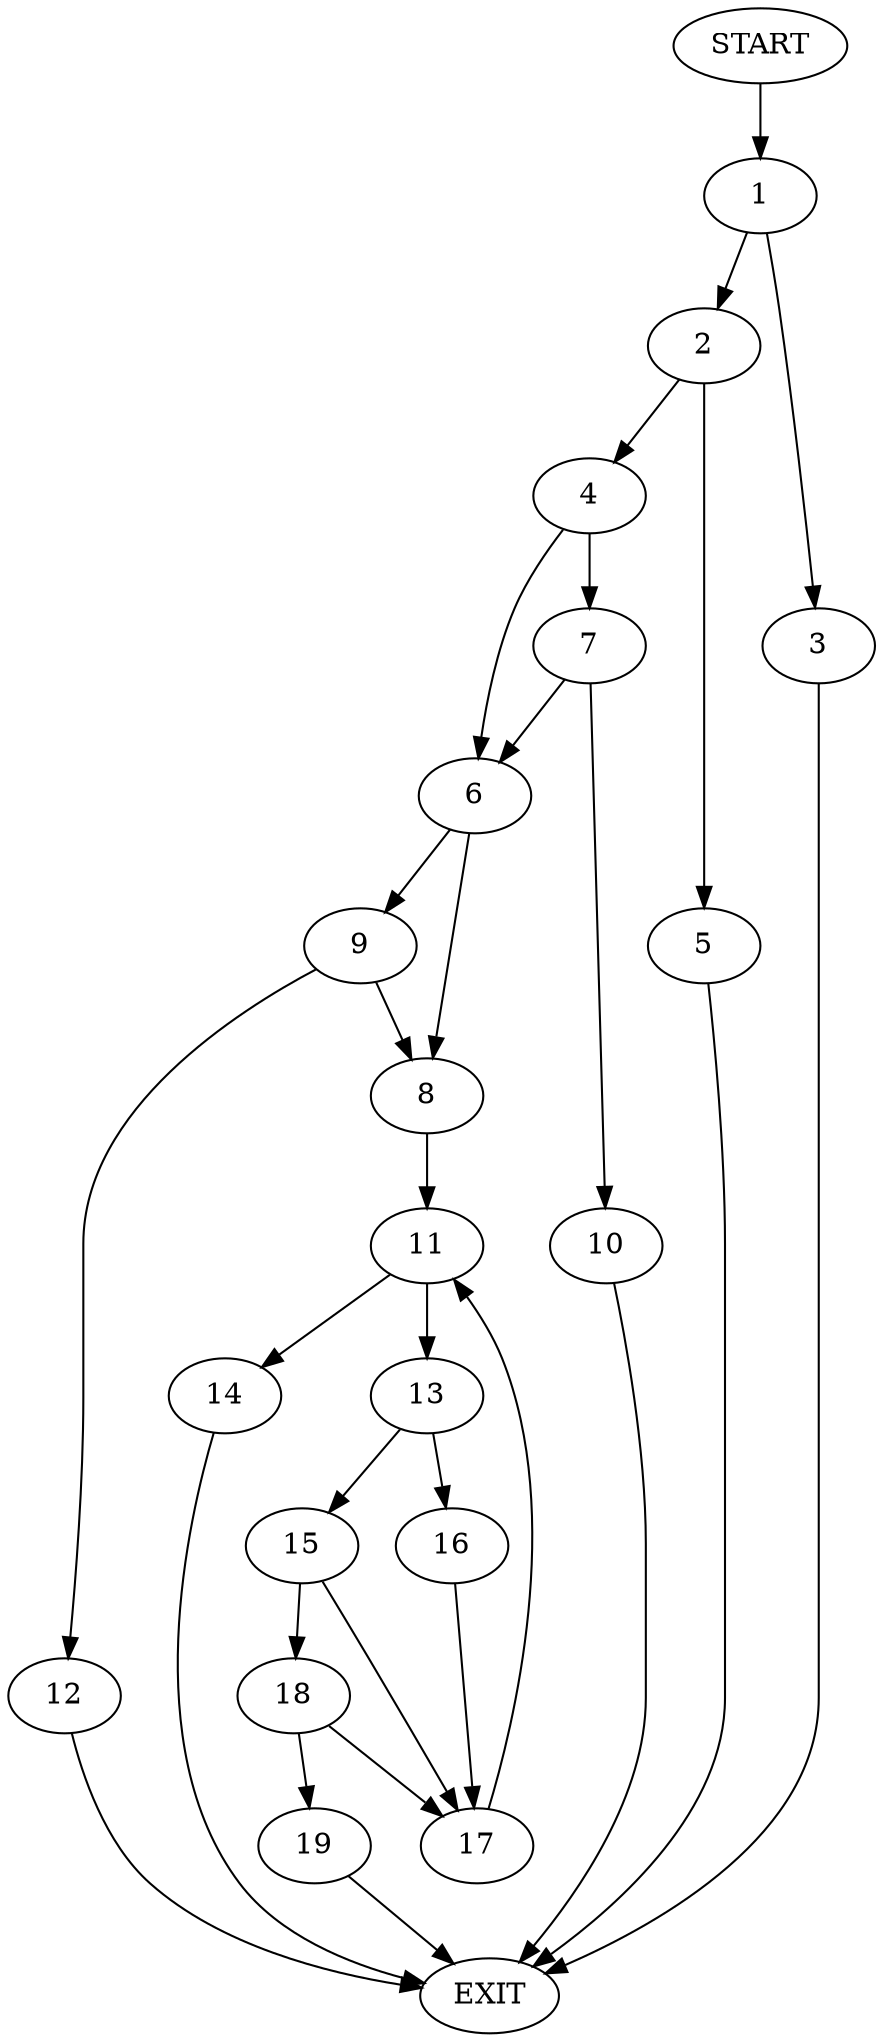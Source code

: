 digraph {
0 [label="START"]
20 [label="EXIT"]
0 -> 1
1 -> 2
1 -> 3
3 -> 20
2 -> 4
2 -> 5
5 -> 20
4 -> 6
4 -> 7
6 -> 8
6 -> 9
7 -> 6
7 -> 10
10 -> 20
8 -> 11
9 -> 12
9 -> 8
12 -> 20
11 -> 13
11 -> 14
13 -> 15
13 -> 16
14 -> 20
16 -> 17
15 -> 17
15 -> 18
17 -> 11
18 -> 17
18 -> 19
19 -> 20
}
